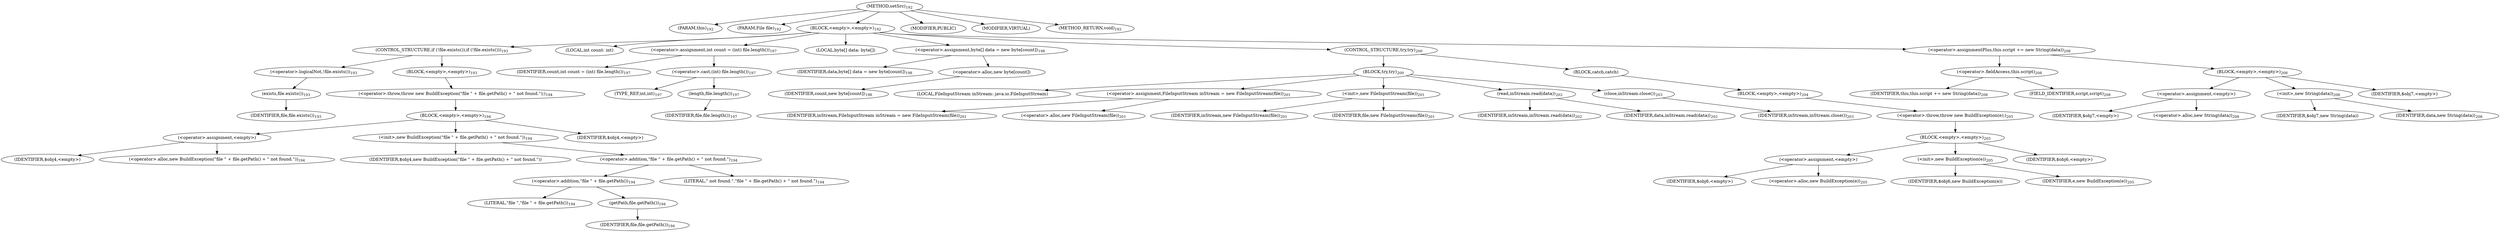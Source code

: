 digraph "setSrc" {  
"269" [label = <(METHOD,setSrc)<SUB>192</SUB>> ]
"270" [label = <(PARAM,this)<SUB>192</SUB>> ]
"271" [label = <(PARAM,File file)<SUB>192</SUB>> ]
"272" [label = <(BLOCK,&lt;empty&gt;,&lt;empty&gt;)<SUB>192</SUB>> ]
"273" [label = <(CONTROL_STRUCTURE,if (!file.exists()),if (!file.exists()))<SUB>193</SUB>> ]
"274" [label = <(&lt;operator&gt;.logicalNot,!file.exists())<SUB>193</SUB>> ]
"275" [label = <(exists,file.exists())<SUB>193</SUB>> ]
"276" [label = <(IDENTIFIER,file,file.exists())<SUB>193</SUB>> ]
"277" [label = <(BLOCK,&lt;empty&gt;,&lt;empty&gt;)<SUB>193</SUB>> ]
"278" [label = <(&lt;operator&gt;.throw,throw new BuildException(&quot;file &quot; + file.getPath() + &quot; not found.&quot;);)<SUB>194</SUB>> ]
"279" [label = <(BLOCK,&lt;empty&gt;,&lt;empty&gt;)<SUB>194</SUB>> ]
"280" [label = <(&lt;operator&gt;.assignment,&lt;empty&gt;)> ]
"281" [label = <(IDENTIFIER,$obj4,&lt;empty&gt;)> ]
"282" [label = <(&lt;operator&gt;.alloc,new BuildException(&quot;file &quot; + file.getPath() + &quot; not found.&quot;))<SUB>194</SUB>> ]
"283" [label = <(&lt;init&gt;,new BuildException(&quot;file &quot; + file.getPath() + &quot; not found.&quot;))<SUB>194</SUB>> ]
"284" [label = <(IDENTIFIER,$obj4,new BuildException(&quot;file &quot; + file.getPath() + &quot; not found.&quot;))> ]
"285" [label = <(&lt;operator&gt;.addition,&quot;file &quot; + file.getPath() + &quot; not found.&quot;)<SUB>194</SUB>> ]
"286" [label = <(&lt;operator&gt;.addition,&quot;file &quot; + file.getPath())<SUB>194</SUB>> ]
"287" [label = <(LITERAL,&quot;file &quot;,&quot;file &quot; + file.getPath())<SUB>194</SUB>> ]
"288" [label = <(getPath,file.getPath())<SUB>194</SUB>> ]
"289" [label = <(IDENTIFIER,file,file.getPath())<SUB>194</SUB>> ]
"290" [label = <(LITERAL,&quot; not found.&quot;,&quot;file &quot; + file.getPath() + &quot; not found.&quot;)<SUB>194</SUB>> ]
"291" [label = <(IDENTIFIER,$obj4,&lt;empty&gt;)> ]
"292" [label = <(LOCAL,int count: int)> ]
"293" [label = <(&lt;operator&gt;.assignment,int count = (int) file.length())<SUB>197</SUB>> ]
"294" [label = <(IDENTIFIER,count,int count = (int) file.length())<SUB>197</SUB>> ]
"295" [label = <(&lt;operator&gt;.cast,(int) file.length())<SUB>197</SUB>> ]
"296" [label = <(TYPE_REF,int,int)<SUB>197</SUB>> ]
"297" [label = <(length,file.length())<SUB>197</SUB>> ]
"298" [label = <(IDENTIFIER,file,file.length())<SUB>197</SUB>> ]
"299" [label = <(LOCAL,byte[] data: byte[])> ]
"300" [label = <(&lt;operator&gt;.assignment,byte[] data = new byte[count])<SUB>198</SUB>> ]
"301" [label = <(IDENTIFIER,data,byte[] data = new byte[count])<SUB>198</SUB>> ]
"302" [label = <(&lt;operator&gt;.alloc,new byte[count])> ]
"303" [label = <(IDENTIFIER,count,new byte[count])<SUB>198</SUB>> ]
"304" [label = <(CONTROL_STRUCTURE,try,try)<SUB>200</SUB>> ]
"305" [label = <(BLOCK,try,try)<SUB>200</SUB>> ]
"10" [label = <(LOCAL,FileInputStream inStream: java.io.FileInputStream)> ]
"306" [label = <(&lt;operator&gt;.assignment,FileInputStream inStream = new FileInputStream(file))<SUB>201</SUB>> ]
"307" [label = <(IDENTIFIER,inStream,FileInputStream inStream = new FileInputStream(file))<SUB>201</SUB>> ]
"308" [label = <(&lt;operator&gt;.alloc,new FileInputStream(file))<SUB>201</SUB>> ]
"309" [label = <(&lt;init&gt;,new FileInputStream(file))<SUB>201</SUB>> ]
"9" [label = <(IDENTIFIER,inStream,new FileInputStream(file))<SUB>201</SUB>> ]
"310" [label = <(IDENTIFIER,file,new FileInputStream(file))<SUB>201</SUB>> ]
"311" [label = <(read,inStream.read(data))<SUB>202</SUB>> ]
"312" [label = <(IDENTIFIER,inStream,inStream.read(data))<SUB>202</SUB>> ]
"313" [label = <(IDENTIFIER,data,inStream.read(data))<SUB>202</SUB>> ]
"314" [label = <(close,inStream.close())<SUB>203</SUB>> ]
"315" [label = <(IDENTIFIER,inStream,inStream.close())<SUB>203</SUB>> ]
"316" [label = <(BLOCK,catch,catch)> ]
"317" [label = <(BLOCK,&lt;empty&gt;,&lt;empty&gt;)<SUB>204</SUB>> ]
"318" [label = <(&lt;operator&gt;.throw,throw new BuildException(e);)<SUB>205</SUB>> ]
"319" [label = <(BLOCK,&lt;empty&gt;,&lt;empty&gt;)<SUB>205</SUB>> ]
"320" [label = <(&lt;operator&gt;.assignment,&lt;empty&gt;)> ]
"321" [label = <(IDENTIFIER,$obj6,&lt;empty&gt;)> ]
"322" [label = <(&lt;operator&gt;.alloc,new BuildException(e))<SUB>205</SUB>> ]
"323" [label = <(&lt;init&gt;,new BuildException(e))<SUB>205</SUB>> ]
"324" [label = <(IDENTIFIER,$obj6,new BuildException(e))> ]
"325" [label = <(IDENTIFIER,e,new BuildException(e))<SUB>205</SUB>> ]
"326" [label = <(IDENTIFIER,$obj6,&lt;empty&gt;)> ]
"327" [label = <(&lt;operator&gt;.assignmentPlus,this.script += new String(data))<SUB>208</SUB>> ]
"328" [label = <(&lt;operator&gt;.fieldAccess,this.script)<SUB>208</SUB>> ]
"329" [label = <(IDENTIFIER,this,this.script += new String(data))<SUB>208</SUB>> ]
"330" [label = <(FIELD_IDENTIFIER,script,script)<SUB>208</SUB>> ]
"331" [label = <(BLOCK,&lt;empty&gt;,&lt;empty&gt;)<SUB>208</SUB>> ]
"332" [label = <(&lt;operator&gt;.assignment,&lt;empty&gt;)> ]
"333" [label = <(IDENTIFIER,$obj7,&lt;empty&gt;)> ]
"334" [label = <(&lt;operator&gt;.alloc,new String(data))<SUB>208</SUB>> ]
"335" [label = <(&lt;init&gt;,new String(data))<SUB>208</SUB>> ]
"336" [label = <(IDENTIFIER,$obj7,new String(data))> ]
"337" [label = <(IDENTIFIER,data,new String(data))<SUB>208</SUB>> ]
"338" [label = <(IDENTIFIER,$obj7,&lt;empty&gt;)> ]
"339" [label = <(MODIFIER,PUBLIC)> ]
"340" [label = <(MODIFIER,VIRTUAL)> ]
"341" [label = <(METHOD_RETURN,void)<SUB>192</SUB>> ]
  "269" -> "270" 
  "269" -> "271" 
  "269" -> "272" 
  "269" -> "339" 
  "269" -> "340" 
  "269" -> "341" 
  "272" -> "273" 
  "272" -> "292" 
  "272" -> "293" 
  "272" -> "299" 
  "272" -> "300" 
  "272" -> "304" 
  "272" -> "327" 
  "273" -> "274" 
  "273" -> "277" 
  "274" -> "275" 
  "275" -> "276" 
  "277" -> "278" 
  "278" -> "279" 
  "279" -> "280" 
  "279" -> "283" 
  "279" -> "291" 
  "280" -> "281" 
  "280" -> "282" 
  "283" -> "284" 
  "283" -> "285" 
  "285" -> "286" 
  "285" -> "290" 
  "286" -> "287" 
  "286" -> "288" 
  "288" -> "289" 
  "293" -> "294" 
  "293" -> "295" 
  "295" -> "296" 
  "295" -> "297" 
  "297" -> "298" 
  "300" -> "301" 
  "300" -> "302" 
  "302" -> "303" 
  "304" -> "305" 
  "304" -> "316" 
  "305" -> "10" 
  "305" -> "306" 
  "305" -> "309" 
  "305" -> "311" 
  "305" -> "314" 
  "306" -> "307" 
  "306" -> "308" 
  "309" -> "9" 
  "309" -> "310" 
  "311" -> "312" 
  "311" -> "313" 
  "314" -> "315" 
  "316" -> "317" 
  "317" -> "318" 
  "318" -> "319" 
  "319" -> "320" 
  "319" -> "323" 
  "319" -> "326" 
  "320" -> "321" 
  "320" -> "322" 
  "323" -> "324" 
  "323" -> "325" 
  "327" -> "328" 
  "327" -> "331" 
  "328" -> "329" 
  "328" -> "330" 
  "331" -> "332" 
  "331" -> "335" 
  "331" -> "338" 
  "332" -> "333" 
  "332" -> "334" 
  "335" -> "336" 
  "335" -> "337" 
}
